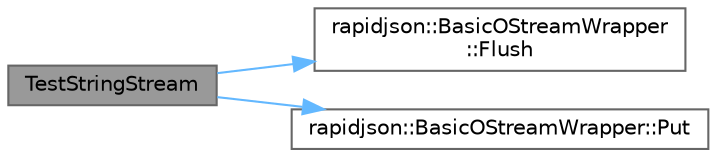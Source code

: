 digraph "TestStringStream"
{
 // LATEX_PDF_SIZE
  bgcolor="transparent";
  edge [fontname=Helvetica,fontsize=10,labelfontname=Helvetica,labelfontsize=10];
  node [fontname=Helvetica,fontsize=10,shape=box,height=0.2,width=0.4];
  rankdir="LR";
  Node1 [id="Node000001",label="TestStringStream",height=0.2,width=0.4,color="gray40", fillcolor="grey60", style="filled", fontcolor="black",tooltip=" "];
  Node1 -> Node2 [id="edge1_Node000001_Node000002",color="steelblue1",style="solid",tooltip=" "];
  Node2 [id="Node000002",label="rapidjson::BasicOStreamWrapper\l::Flush",height=0.2,width=0.4,color="grey40", fillcolor="white", style="filled",URL="$classrapidjson_1_1_basic_o_stream_wrapper.html#a4d981433f0df0fbcaed206d11642b183",tooltip=" "];
  Node1 -> Node3 [id="edge2_Node000001_Node000003",color="steelblue1",style="solid",tooltip=" "];
  Node3 [id="Node000003",label="rapidjson::BasicOStreamWrapper::Put",height=0.2,width=0.4,color="grey40", fillcolor="white", style="filled",URL="$classrapidjson_1_1_basic_o_stream_wrapper.html#ae4e99bf009dd43c7e760eebae4e732ac",tooltip=" "];
}
